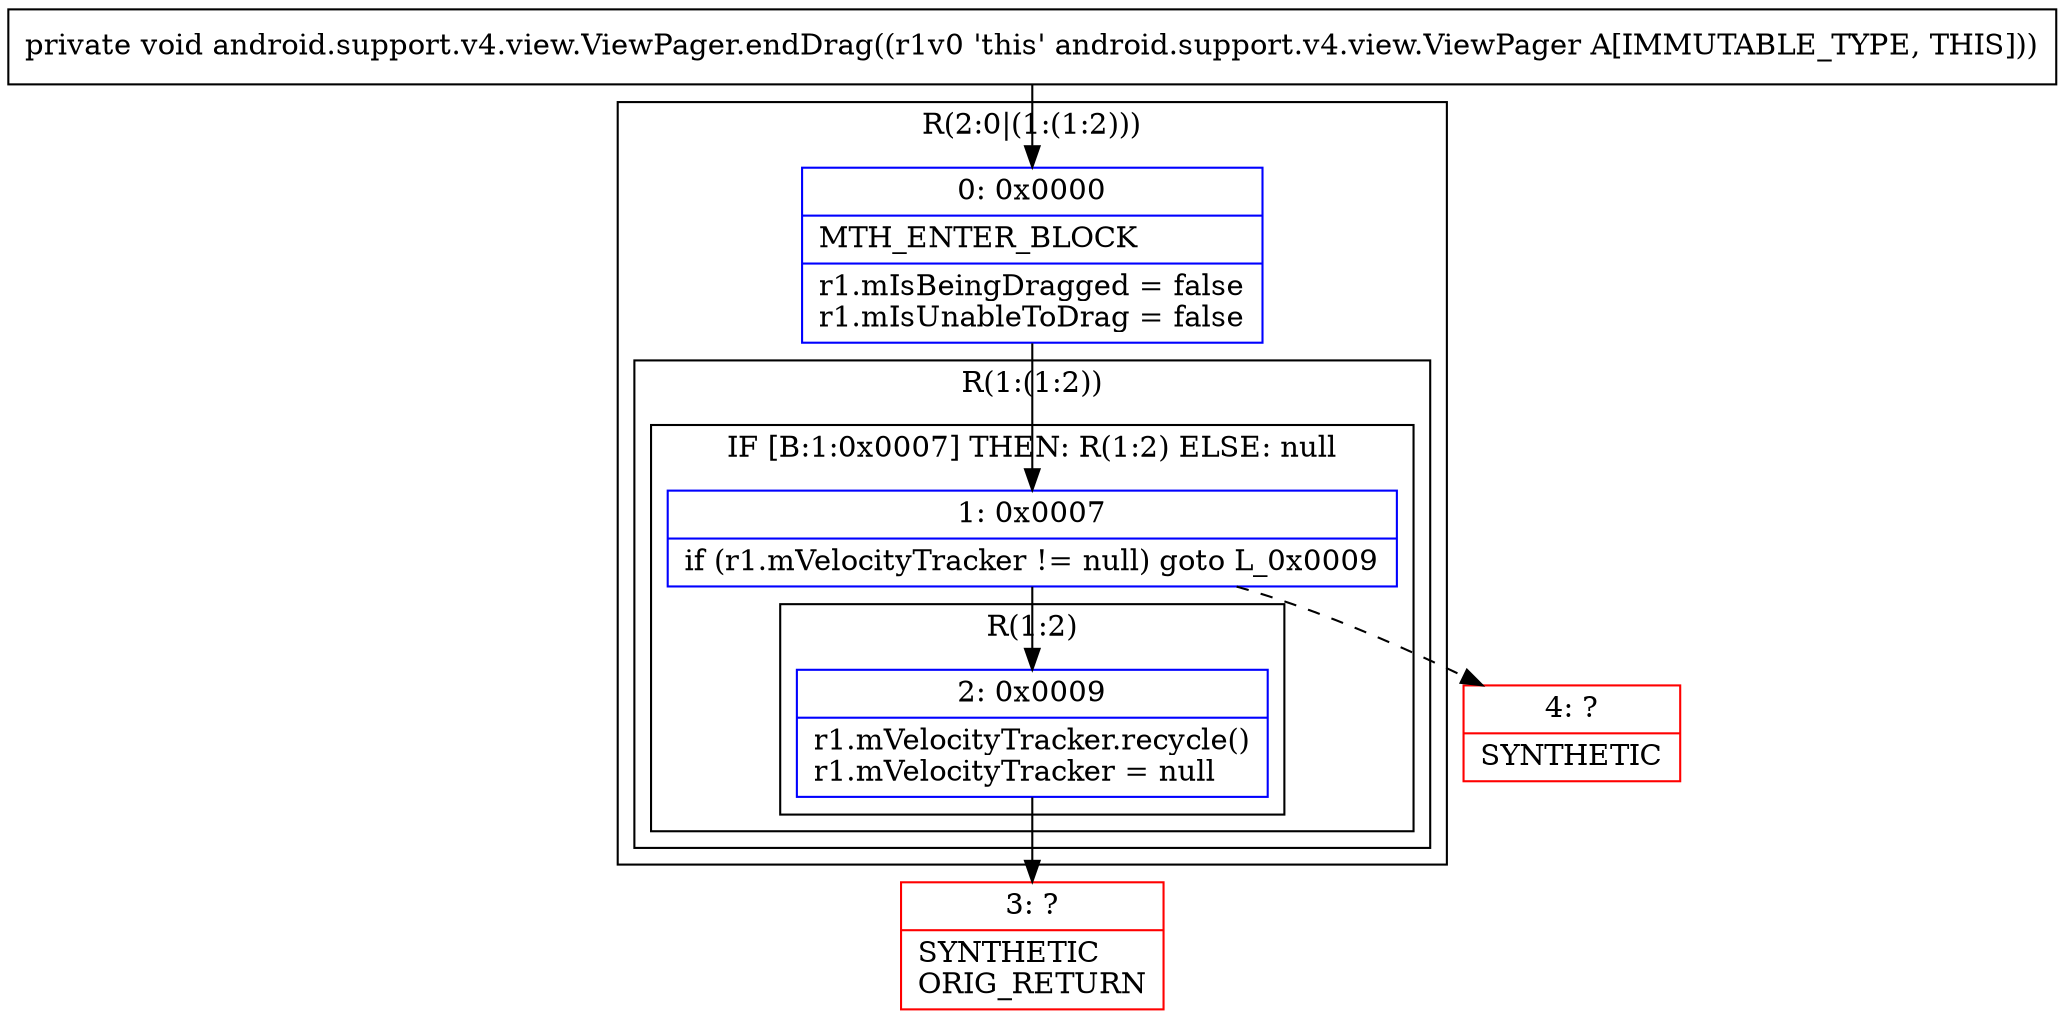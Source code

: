 digraph "CFG forandroid.support.v4.view.ViewPager.endDrag()V" {
subgraph cluster_Region_2138877095 {
label = "R(2:0|(1:(1:2)))";
node [shape=record,color=blue];
Node_0 [shape=record,label="{0\:\ 0x0000|MTH_ENTER_BLOCK\l|r1.mIsBeingDragged = false\lr1.mIsUnableToDrag = false\l}"];
subgraph cluster_Region_1674534457 {
label = "R(1:(1:2))";
node [shape=record,color=blue];
subgraph cluster_IfRegion_582413186 {
label = "IF [B:1:0x0007] THEN: R(1:2) ELSE: null";
node [shape=record,color=blue];
Node_1 [shape=record,label="{1\:\ 0x0007|if (r1.mVelocityTracker != null) goto L_0x0009\l}"];
subgraph cluster_Region_1059873099 {
label = "R(1:2)";
node [shape=record,color=blue];
Node_2 [shape=record,label="{2\:\ 0x0009|r1.mVelocityTracker.recycle()\lr1.mVelocityTracker = null\l}"];
}
}
}
}
Node_3 [shape=record,color=red,label="{3\:\ ?|SYNTHETIC\lORIG_RETURN\l}"];
Node_4 [shape=record,color=red,label="{4\:\ ?|SYNTHETIC\l}"];
MethodNode[shape=record,label="{private void android.support.v4.view.ViewPager.endDrag((r1v0 'this' android.support.v4.view.ViewPager A[IMMUTABLE_TYPE, THIS])) }"];
MethodNode -> Node_0;
Node_0 -> Node_1;
Node_1 -> Node_2;
Node_1 -> Node_4[style=dashed];
Node_2 -> Node_3;
}

